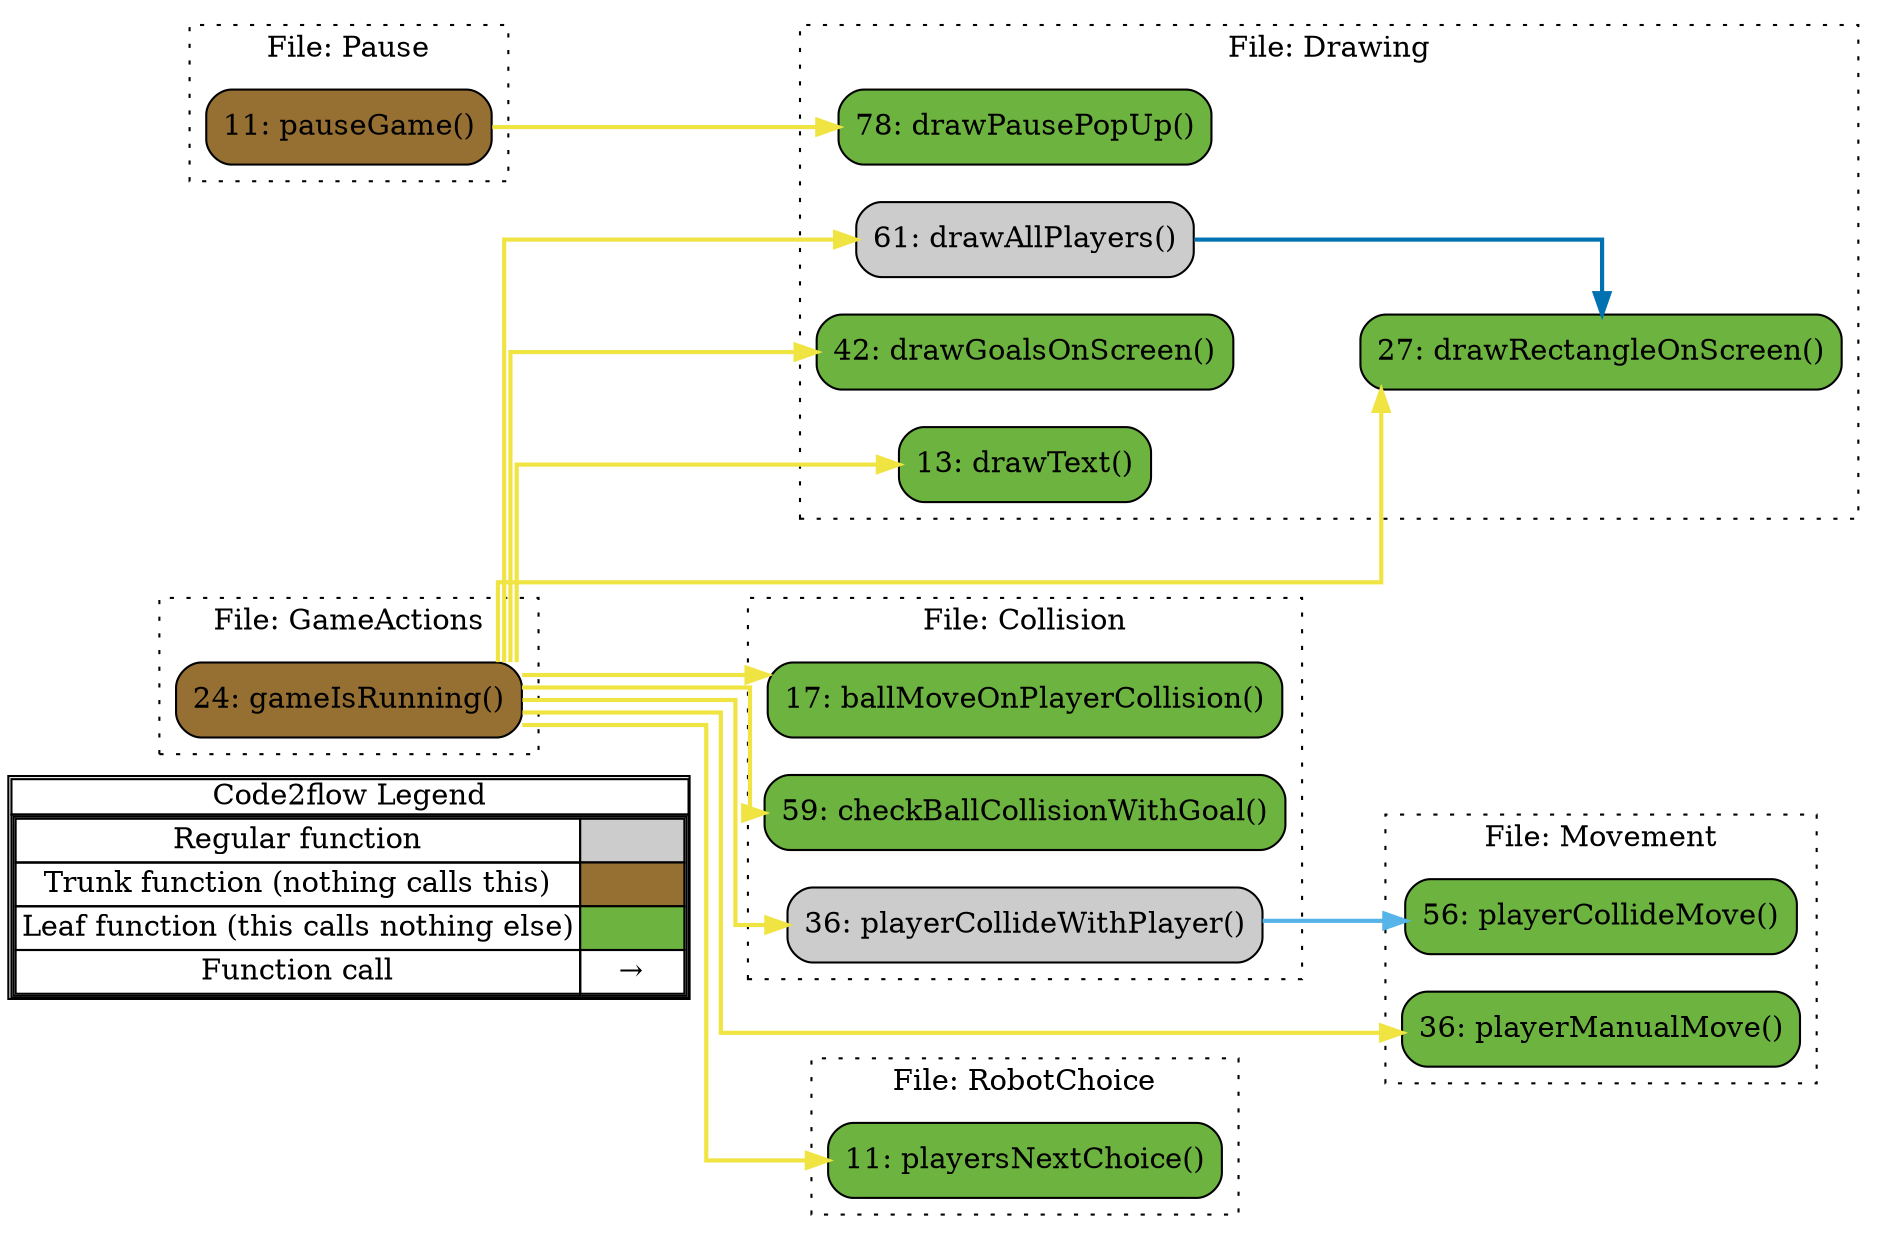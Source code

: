 digraph G {
concentrate=true;
splines="ortho";
rankdir="LR";
subgraph legend{
    rank = min;
    label = "legend";
    Legend [shape=none, margin=0, label = <
        <table cellspacing="0" cellpadding="0" border="1"><tr><td>Code2flow Legend</td></tr><tr><td>
        <table cellspacing="0">
        <tr><td>Regular function</td><td width="50px" bgcolor='#cccccc'></td></tr>
        <tr><td>Trunk function (nothing calls this)</td><td bgcolor='#966F33'></td></tr>
        <tr><td>Leaf function (this calls nothing else)</td><td bgcolor='#6db33f'></td></tr>
        <tr><td>Function call</td><td><font color='black'>&#8594;</font></td></tr>
        </table></td></tr></table>
        >];
}node_e5cd61bc [label="17: ballMoveOnPlayerCollision()" name="Collision::ballMoveOnPlayerCollision" shape="rect" style="rounded,filled" fillcolor="#6db33f" ];
node_24258efb [label="59: checkBallCollisionWithGoal()" name="Collision::checkBallCollisionWithGoal" shape="rect" style="rounded,filled" fillcolor="#6db33f" ];
node_74e15e82 [label="36: playerCollideWithPlayer()" name="Collision::playerCollideWithPlayer" shape="rect" style="rounded,filled" fillcolor="#cccccc" ];
node_b95ed2ed [label="61: drawAllPlayers()" name="Drawing::drawAllPlayers" shape="rect" style="rounded,filled" fillcolor="#cccccc" ];
node_f0ecc868 [label="42: drawGoalsOnScreen()" name="Drawing::drawGoalsOnScreen" shape="rect" style="rounded,filled" fillcolor="#6db33f" ];
node_3f96d189 [label="78: drawPausePopUp()" name="Drawing::drawPausePopUp" shape="rect" style="rounded,filled" fillcolor="#6db33f" ];
node_ee893b62 [label="27: drawRectangleOnScreen()" name="Drawing::drawRectangleOnScreen" shape="rect" style="rounded,filled" fillcolor="#6db33f" ];
node_42068011 [label="13: drawText()" name="Drawing::drawText" shape="rect" style="rounded,filled" fillcolor="#6db33f" ];
node_b79feed4 [label="24: gameIsRunning()" name="GameActions::gameIsRunning" shape="rect" style="rounded,filled" fillcolor="#966F33" ];
node_4117fe27 [label="56: playerCollideMove()" name="Movement::playerCollideMove" shape="rect" style="rounded,filled" fillcolor="#6db33f" ];
node_542f2b4f [label="36: playerManualMove()" name="Movement::playerManualMove" shape="rect" style="rounded,filled" fillcolor="#6db33f" ];
node_73a66c0c [label="11: pauseGame()" name="Pause::pauseGame" shape="rect" style="rounded,filled" fillcolor="#966F33" ];
node_af470888 [label="11: playersNextChoice()" name="RobotChoice::playersNextChoice" shape="rect" style="rounded,filled" fillcolor="#6db33f" ];
node_74e15e82 -> node_4117fe27 [color="#56B4E9" penwidth="2"];
node_b95ed2ed -> node_ee893b62 [color="#0072B2" penwidth="2"];
node_b79feed4 -> node_e5cd61bc [color="#F0E442" penwidth="2"];
node_b79feed4 -> node_24258efb [color="#F0E442" penwidth="2"];
node_b79feed4 -> node_74e15e82 [color="#F0E442" penwidth="2"];
node_b79feed4 -> node_b95ed2ed [color="#F0E442" penwidth="2"];
node_b79feed4 -> node_f0ecc868 [color="#F0E442" penwidth="2"];
node_b79feed4 -> node_ee893b62 [color="#F0E442" penwidth="2"];
node_b79feed4 -> node_42068011 [color="#F0E442" penwidth="2"];
node_b79feed4 -> node_542f2b4f [color="#F0E442" penwidth="2"];
node_b79feed4 -> node_af470888 [color="#F0E442" penwidth="2"];
node_73a66c0c -> node_3f96d189 [color="#F0E442" penwidth="2"];
node_73a66c0c -> node_3f96d189 [color="#F0E442" penwidth="2"];
subgraph cluster_1f84c29d {
    node_e5cd61bc node_74e15e82 node_24258efb;
    label="File: Collision";
    name="Collision";
    style="filled";
    graph[style=dotted];
};
subgraph cluster_5e819301 {
    node_42068011 node_ee893b62 node_f0ecc868 node_b95ed2ed node_3f96d189;
    label="File: Drawing";
    name="Drawing";
    style="filled";
    graph[style=dotted];
};
subgraph cluster_adc18f98 {
    node_b79feed4;
    label="File: GameActions";
    name="GameActions";
    style="filled";
    graph[style=dotted];
};
subgraph cluster_1eb78b2e {
    node_542f2b4f node_4117fe27;
    label="File: Movement";
    name="Movement";
    style="filled";
    graph[style=dotted];
};
subgraph cluster_1e12b4f9 {
    node_73a66c0c;
    label="File: Pause";
    name="Pause";
    style="filled";
    graph[style=dotted];
};
subgraph cluster_113612e8 {
    node_af470888;
    label="File: RobotChoice";
    name="RobotChoice";
    style="filled";
    graph[style=dotted];
};
}
